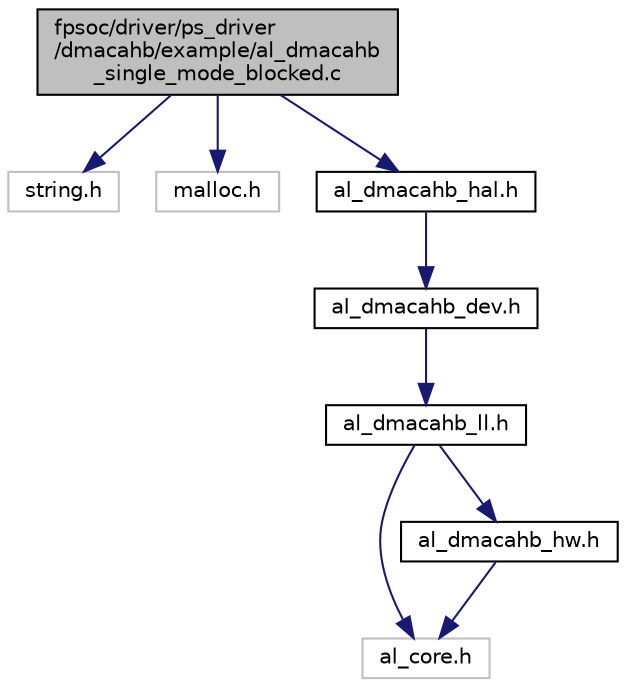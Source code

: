 digraph "fpsoc/driver/ps_driver/dmacahb/example/al_dmacahb_single_mode_blocked.c"
{
  edge [fontname="Helvetica",fontsize="10",labelfontname="Helvetica",labelfontsize="10"];
  node [fontname="Helvetica",fontsize="10",shape=record];
  Node0 [label="fpsoc/driver/ps_driver\l/dmacahb/example/al_dmacahb\l_single_mode_blocked.c",height=0.2,width=0.4,color="black", fillcolor="grey75", style="filled", fontcolor="black"];
  Node0 -> Node1 [color="midnightblue",fontsize="10",style="solid",fontname="Helvetica"];
  Node1 [label="string.h",height=0.2,width=0.4,color="grey75", fillcolor="white", style="filled"];
  Node0 -> Node2 [color="midnightblue",fontsize="10",style="solid",fontname="Helvetica"];
  Node2 [label="malloc.h",height=0.2,width=0.4,color="grey75", fillcolor="white", style="filled"];
  Node0 -> Node3 [color="midnightblue",fontsize="10",style="solid",fontname="Helvetica"];
  Node3 [label="al_dmacahb_hal.h",height=0.2,width=0.4,color="black", fillcolor="white", style="filled",URL="$al__dmacahb__hal_8h.html"];
  Node3 -> Node4 [color="midnightblue",fontsize="10",style="solid",fontname="Helvetica"];
  Node4 [label="al_dmacahb_dev.h",height=0.2,width=0.4,color="black", fillcolor="white", style="filled",URL="$al__dmacahb__dev_8h.html",tooltip="dmac ahb device driver "];
  Node4 -> Node5 [color="midnightblue",fontsize="10",style="solid",fontname="Helvetica"];
  Node5 [label="al_dmacahb_ll.h",height=0.2,width=0.4,color="black", fillcolor="white", style="filled",URL="$al__dmacahb__ll_8h.html"];
  Node5 -> Node6 [color="midnightblue",fontsize="10",style="solid",fontname="Helvetica"];
  Node6 [label="al_core.h",height=0.2,width=0.4,color="grey75", fillcolor="white", style="filled"];
  Node5 -> Node7 [color="midnightblue",fontsize="10",style="solid",fontname="Helvetica"];
  Node7 [label="al_dmacahb_hw.h",height=0.2,width=0.4,color="black", fillcolor="white", style="filled",URL="$al__dmacahb__hw_8h.html"];
  Node7 -> Node6 [color="midnightblue",fontsize="10",style="solid",fontname="Helvetica"];
}
